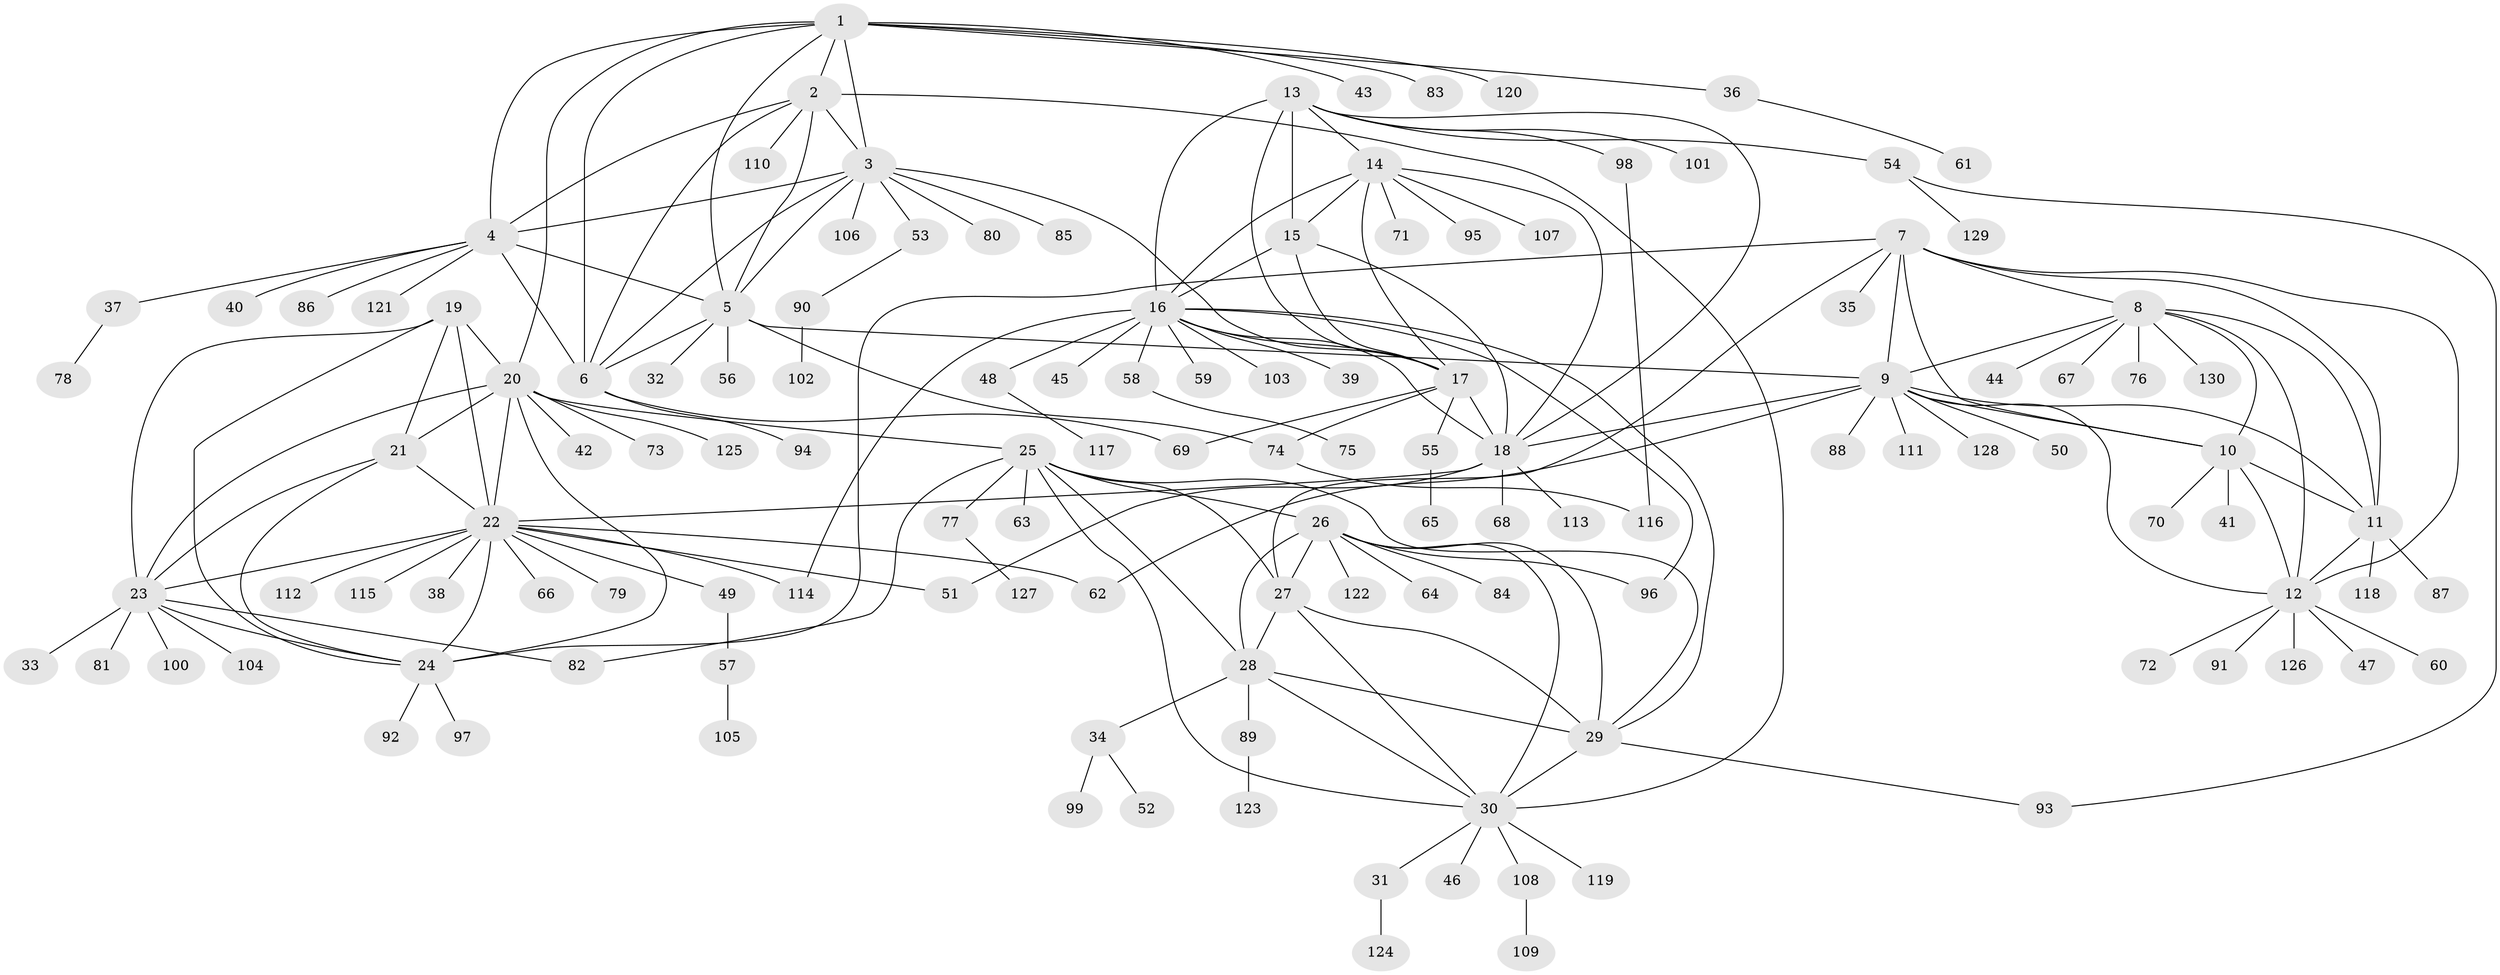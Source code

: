 // coarse degree distribution, {14: 0.019230769230769232, 1: 0.5769230769230769, 4: 0.057692307692307696, 5: 0.15384615384615385, 9: 0.038461538461538464, 2: 0.07692307692307693, 8: 0.038461538461538464, 7: 0.038461538461538464}
// Generated by graph-tools (version 1.1) at 2025/37/03/04/25 23:37:44]
// undirected, 130 vertices, 194 edges
graph export_dot {
  node [color=gray90,style=filled];
  1;
  2;
  3;
  4;
  5;
  6;
  7;
  8;
  9;
  10;
  11;
  12;
  13;
  14;
  15;
  16;
  17;
  18;
  19;
  20;
  21;
  22;
  23;
  24;
  25;
  26;
  27;
  28;
  29;
  30;
  31;
  32;
  33;
  34;
  35;
  36;
  37;
  38;
  39;
  40;
  41;
  42;
  43;
  44;
  45;
  46;
  47;
  48;
  49;
  50;
  51;
  52;
  53;
  54;
  55;
  56;
  57;
  58;
  59;
  60;
  61;
  62;
  63;
  64;
  65;
  66;
  67;
  68;
  69;
  70;
  71;
  72;
  73;
  74;
  75;
  76;
  77;
  78;
  79;
  80;
  81;
  82;
  83;
  84;
  85;
  86;
  87;
  88;
  89;
  90;
  91;
  92;
  93;
  94;
  95;
  96;
  97;
  98;
  99;
  100;
  101;
  102;
  103;
  104;
  105;
  106;
  107;
  108;
  109;
  110;
  111;
  112;
  113;
  114;
  115;
  116;
  117;
  118;
  119;
  120;
  121;
  122;
  123;
  124;
  125;
  126;
  127;
  128;
  129;
  130;
  1 -- 2;
  1 -- 3;
  1 -- 4;
  1 -- 5;
  1 -- 6;
  1 -- 20;
  1 -- 36;
  1 -- 43;
  1 -- 83;
  1 -- 120;
  2 -- 3;
  2 -- 4;
  2 -- 5;
  2 -- 6;
  2 -- 30;
  2 -- 110;
  3 -- 4;
  3 -- 5;
  3 -- 6;
  3 -- 17;
  3 -- 53;
  3 -- 80;
  3 -- 85;
  3 -- 106;
  4 -- 5;
  4 -- 6;
  4 -- 37;
  4 -- 40;
  4 -- 86;
  4 -- 121;
  5 -- 6;
  5 -- 9;
  5 -- 32;
  5 -- 56;
  5 -- 74;
  6 -- 69;
  6 -- 94;
  7 -- 8;
  7 -- 9;
  7 -- 10;
  7 -- 11;
  7 -- 12;
  7 -- 24;
  7 -- 27;
  7 -- 35;
  8 -- 9;
  8 -- 10;
  8 -- 11;
  8 -- 12;
  8 -- 44;
  8 -- 67;
  8 -- 76;
  8 -- 130;
  9 -- 10;
  9 -- 11;
  9 -- 12;
  9 -- 18;
  9 -- 50;
  9 -- 62;
  9 -- 88;
  9 -- 111;
  9 -- 128;
  10 -- 11;
  10 -- 12;
  10 -- 41;
  10 -- 70;
  11 -- 12;
  11 -- 87;
  11 -- 118;
  12 -- 47;
  12 -- 60;
  12 -- 72;
  12 -- 91;
  12 -- 126;
  13 -- 14;
  13 -- 15;
  13 -- 16;
  13 -- 17;
  13 -- 18;
  13 -- 54;
  13 -- 98;
  13 -- 101;
  14 -- 15;
  14 -- 16;
  14 -- 17;
  14 -- 18;
  14 -- 71;
  14 -- 95;
  14 -- 107;
  15 -- 16;
  15 -- 17;
  15 -- 18;
  16 -- 17;
  16 -- 18;
  16 -- 29;
  16 -- 39;
  16 -- 45;
  16 -- 48;
  16 -- 58;
  16 -- 59;
  16 -- 96;
  16 -- 103;
  16 -- 114;
  17 -- 18;
  17 -- 55;
  17 -- 69;
  17 -- 74;
  18 -- 22;
  18 -- 51;
  18 -- 68;
  18 -- 113;
  19 -- 20;
  19 -- 21;
  19 -- 22;
  19 -- 23;
  19 -- 24;
  20 -- 21;
  20 -- 22;
  20 -- 23;
  20 -- 24;
  20 -- 25;
  20 -- 42;
  20 -- 73;
  20 -- 125;
  21 -- 22;
  21 -- 23;
  21 -- 24;
  22 -- 23;
  22 -- 24;
  22 -- 38;
  22 -- 49;
  22 -- 51;
  22 -- 62;
  22 -- 66;
  22 -- 79;
  22 -- 112;
  22 -- 114;
  22 -- 115;
  23 -- 24;
  23 -- 33;
  23 -- 81;
  23 -- 82;
  23 -- 100;
  23 -- 104;
  24 -- 92;
  24 -- 97;
  25 -- 26;
  25 -- 27;
  25 -- 28;
  25 -- 29;
  25 -- 30;
  25 -- 63;
  25 -- 77;
  25 -- 82;
  26 -- 27;
  26 -- 28;
  26 -- 29;
  26 -- 30;
  26 -- 64;
  26 -- 84;
  26 -- 96;
  26 -- 122;
  27 -- 28;
  27 -- 29;
  27 -- 30;
  28 -- 29;
  28 -- 30;
  28 -- 34;
  28 -- 89;
  29 -- 30;
  29 -- 93;
  30 -- 31;
  30 -- 46;
  30 -- 108;
  30 -- 119;
  31 -- 124;
  34 -- 52;
  34 -- 99;
  36 -- 61;
  37 -- 78;
  48 -- 117;
  49 -- 57;
  53 -- 90;
  54 -- 93;
  54 -- 129;
  55 -- 65;
  57 -- 105;
  58 -- 75;
  74 -- 116;
  77 -- 127;
  89 -- 123;
  90 -- 102;
  98 -- 116;
  108 -- 109;
}
